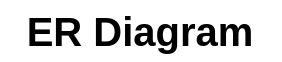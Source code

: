 <mxfile version="15.9.6" type="github" pages="2">
  <diagram id="hd5o-zbOTmuF9NX8m5Dz" name="ER Diagram">
    <mxGraphModel dx="1469" dy="-8" grid="0" gridSize="10" guides="1" tooltips="1" connect="1" arrows="1" fold="1" page="1" pageScale="1" pageWidth="1169" pageHeight="827" math="0" shadow="0">
      <root>
        <mxCell id="0" />
        <mxCell id="1" parent="0" />
        <mxCell id="Bgj_-nSEFGO-PrB7RVFd-2" value="ER Diagram" style="text;html=1;strokeColor=none;fillColor=none;align=center;verticalAlign=middle;whiteSpace=wrap;rounded=0;fontStyle=1;fontSize=20;" vertex="1" parent="1">
          <mxGeometry x="22" y="845" width="140" height="30" as="geometry" />
        </mxCell>
      </root>
    </mxGraphModel>
  </diagram>
  <diagram id="4CtJ401IrEmegCLP5Ub-" name="Relational Database Schema">
    <mxGraphModel dx="1102" dy="614" grid="0" gridSize="10" guides="1" tooltips="1" connect="1" arrows="1" fold="1" page="1" pageScale="1" pageWidth="850" pageHeight="1100" math="0" shadow="0">
      <root>
        <mxCell id="KppEOSR4Ip3MGHpC3uJf-0" />
        <mxCell id="KppEOSR4Ip3MGHpC3uJf-1" parent="KppEOSR4Ip3MGHpC3uJf-0" />
        <mxCell id="FHpes5VMrxjUR-pJXJrR-0" value="Relational Database Schema" style="text;html=1;strokeColor=none;fillColor=none;align=center;verticalAlign=middle;whiteSpace=wrap;rounded=0;fontStyle=1;fontSize=20;" vertex="1" parent="KppEOSR4Ip3MGHpC3uJf-1">
          <mxGeometry x="5" y="10" width="316" height="30" as="geometry" />
        </mxCell>
      </root>
    </mxGraphModel>
  </diagram>
</mxfile>
